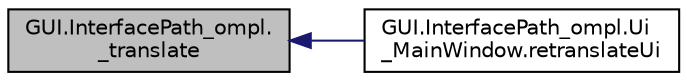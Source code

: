 digraph "GUI.InterfacePath_ompl._translate"
{
 // INTERACTIVE_SVG=YES
  edge [fontname="Helvetica",fontsize="10",labelfontname="Helvetica",labelfontsize="10"];
  node [fontname="Helvetica",fontsize="10",shape=record];
  rankdir="LR";
  Node1 [label="GUI.InterfacePath_ompl.\l_translate",height=0.2,width=0.4,color="black", fillcolor="grey75", style="filled", fontcolor="black"];
  Node1 -> Node2 [dir="back",color="midnightblue",fontsize="10",style="solid",fontname="Helvetica"];
  Node2 [label="GUI.InterfacePath_ompl.Ui\l_MainWindow.retranslateUi",height=0.2,width=0.4,color="black", fillcolor="white", style="filled",URL="$d2/d44/class_g_u_i_1_1_interface_path__ompl_1_1_ui___main_window.html#a6709205f81494fd872694d072ecab683"];
}
